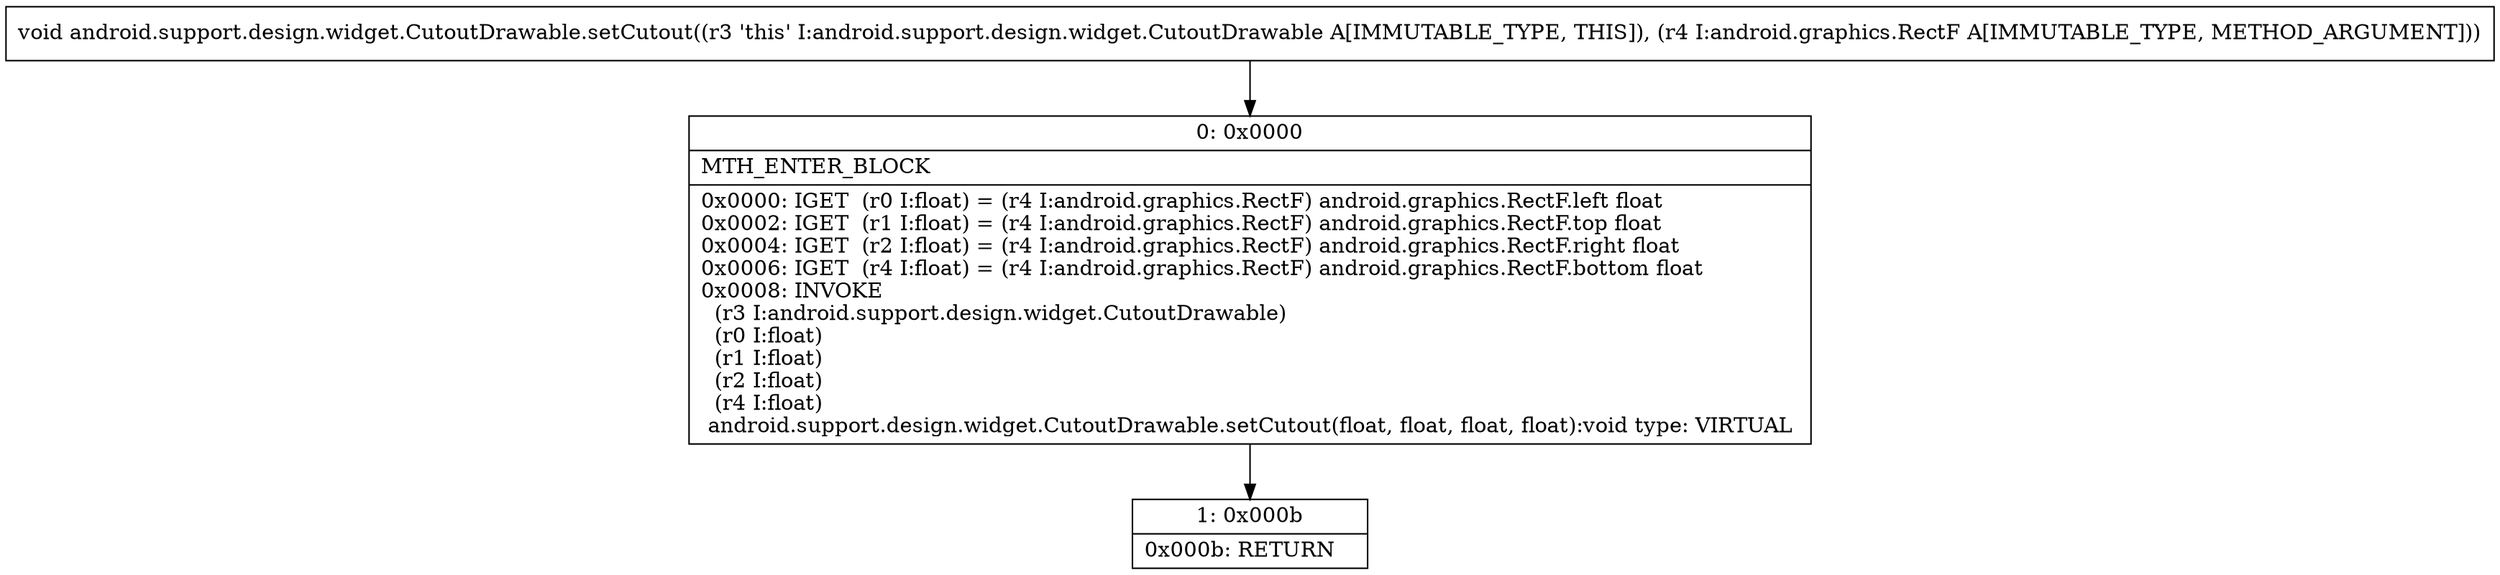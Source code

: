 digraph "CFG forandroid.support.design.widget.CutoutDrawable.setCutout(Landroid\/graphics\/RectF;)V" {
Node_0 [shape=record,label="{0\:\ 0x0000|MTH_ENTER_BLOCK\l|0x0000: IGET  (r0 I:float) = (r4 I:android.graphics.RectF) android.graphics.RectF.left float \l0x0002: IGET  (r1 I:float) = (r4 I:android.graphics.RectF) android.graphics.RectF.top float \l0x0004: IGET  (r2 I:float) = (r4 I:android.graphics.RectF) android.graphics.RectF.right float \l0x0006: IGET  (r4 I:float) = (r4 I:android.graphics.RectF) android.graphics.RectF.bottom float \l0x0008: INVOKE  \l  (r3 I:android.support.design.widget.CutoutDrawable)\l  (r0 I:float)\l  (r1 I:float)\l  (r2 I:float)\l  (r4 I:float)\l android.support.design.widget.CutoutDrawable.setCutout(float, float, float, float):void type: VIRTUAL \l}"];
Node_1 [shape=record,label="{1\:\ 0x000b|0x000b: RETURN   \l}"];
MethodNode[shape=record,label="{void android.support.design.widget.CutoutDrawable.setCutout((r3 'this' I:android.support.design.widget.CutoutDrawable A[IMMUTABLE_TYPE, THIS]), (r4 I:android.graphics.RectF A[IMMUTABLE_TYPE, METHOD_ARGUMENT])) }"];
MethodNode -> Node_0;
Node_0 -> Node_1;
}

